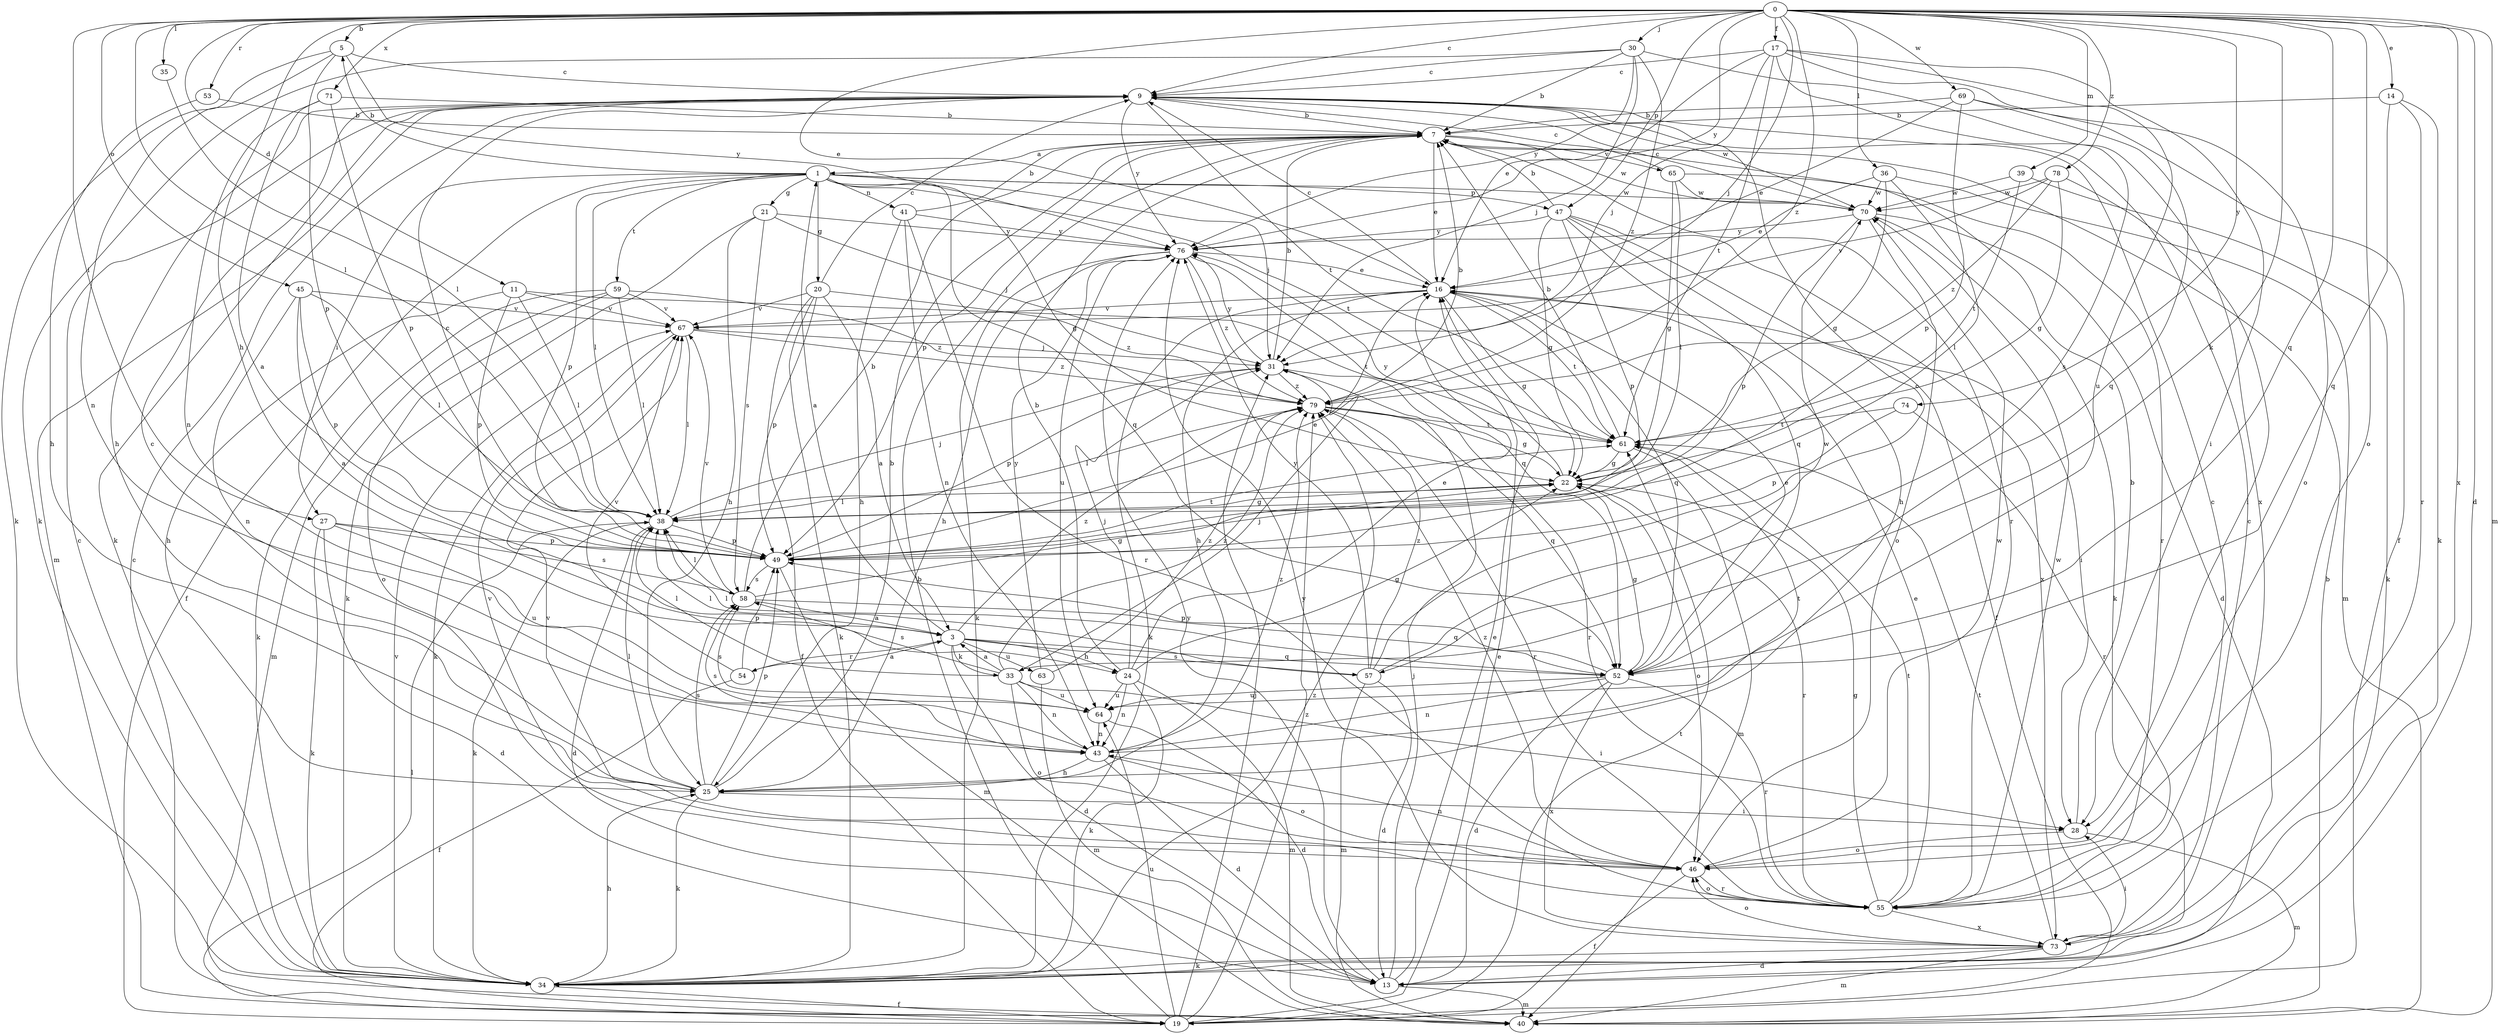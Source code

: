 strict digraph  {
0;
1;
3;
5;
7;
9;
11;
13;
14;
16;
17;
19;
20;
21;
22;
24;
25;
27;
28;
30;
31;
33;
34;
35;
36;
38;
39;
40;
41;
43;
45;
46;
47;
49;
52;
53;
54;
55;
57;
58;
59;
61;
63;
64;
65;
67;
69;
70;
71;
73;
74;
76;
78;
79;
0 -> 5  [label=b];
0 -> 9  [label=c];
0 -> 11  [label=d];
0 -> 13  [label=d];
0 -> 14  [label=e];
0 -> 16  [label=e];
0 -> 17  [label=f];
0 -> 24  [label=h];
0 -> 27  [label=i];
0 -> 30  [label=j];
0 -> 31  [label=j];
0 -> 33  [label=k];
0 -> 35  [label=l];
0 -> 36  [label=l];
0 -> 38  [label=l];
0 -> 39  [label=m];
0 -> 40  [label=m];
0 -> 45  [label=o];
0 -> 46  [label=o];
0 -> 47  [label=p];
0 -> 52  [label=q];
0 -> 53  [label=r];
0 -> 69  [label=w];
0 -> 71  [label=x];
0 -> 73  [label=x];
0 -> 74  [label=y];
0 -> 76  [label=y];
0 -> 78  [label=z];
0 -> 79  [label=z];
1 -> 5  [label=b];
1 -> 19  [label=f];
1 -> 20  [label=g];
1 -> 21  [label=g];
1 -> 22  [label=g];
1 -> 27  [label=i];
1 -> 31  [label=j];
1 -> 38  [label=l];
1 -> 41  [label=n];
1 -> 47  [label=p];
1 -> 49  [label=p];
1 -> 52  [label=q];
1 -> 59  [label=t];
1 -> 61  [label=t];
1 -> 70  [label=w];
3 -> 1  [label=a];
3 -> 13  [label=d];
3 -> 24  [label=h];
3 -> 33  [label=k];
3 -> 52  [label=q];
3 -> 54  [label=r];
3 -> 57  [label=s];
3 -> 63  [label=u];
3 -> 79  [label=z];
5 -> 9  [label=c];
5 -> 34  [label=k];
5 -> 43  [label=n];
5 -> 49  [label=p];
5 -> 76  [label=y];
7 -> 1  [label=a];
7 -> 16  [label=e];
7 -> 49  [label=p];
7 -> 55  [label=r];
7 -> 65  [label=v];
7 -> 70  [label=w];
9 -> 7  [label=b];
9 -> 25  [label=h];
9 -> 34  [label=k];
9 -> 40  [label=m];
9 -> 61  [label=t];
9 -> 70  [label=w];
9 -> 76  [label=y];
11 -> 25  [label=h];
11 -> 38  [label=l];
11 -> 49  [label=p];
11 -> 61  [label=t];
11 -> 67  [label=v];
13 -> 16  [label=e];
13 -> 31  [label=j];
13 -> 40  [label=m];
13 -> 76  [label=y];
14 -> 7  [label=b];
14 -> 34  [label=k];
14 -> 52  [label=q];
14 -> 55  [label=r];
16 -> 9  [label=c];
16 -> 22  [label=g];
16 -> 25  [label=h];
16 -> 28  [label=i];
16 -> 34  [label=k];
16 -> 52  [label=q];
16 -> 61  [label=t];
16 -> 67  [label=v];
17 -> 9  [label=c];
17 -> 16  [label=e];
17 -> 19  [label=f];
17 -> 28  [label=i];
17 -> 31  [label=j];
17 -> 57  [label=s];
17 -> 61  [label=t];
17 -> 64  [label=u];
19 -> 7  [label=b];
19 -> 16  [label=e];
19 -> 31  [label=j];
19 -> 38  [label=l];
19 -> 61  [label=t];
19 -> 64  [label=u];
19 -> 79  [label=z];
20 -> 3  [label=a];
20 -> 9  [label=c];
20 -> 19  [label=f];
20 -> 34  [label=k];
20 -> 49  [label=p];
20 -> 67  [label=v];
20 -> 79  [label=z];
21 -> 25  [label=h];
21 -> 31  [label=j];
21 -> 34  [label=k];
21 -> 58  [label=s];
21 -> 76  [label=y];
22 -> 38  [label=l];
22 -> 46  [label=o];
22 -> 55  [label=r];
22 -> 76  [label=y];
24 -> 7  [label=b];
24 -> 16  [label=e];
24 -> 22  [label=g];
24 -> 31  [label=j];
24 -> 34  [label=k];
24 -> 40  [label=m];
24 -> 43  [label=n];
24 -> 64  [label=u];
25 -> 7  [label=b];
25 -> 9  [label=c];
25 -> 28  [label=i];
25 -> 34  [label=k];
25 -> 38  [label=l];
25 -> 49  [label=p];
25 -> 58  [label=s];
27 -> 13  [label=d];
27 -> 34  [label=k];
27 -> 49  [label=p];
27 -> 58  [label=s];
27 -> 64  [label=u];
28 -> 7  [label=b];
28 -> 40  [label=m];
28 -> 46  [label=o];
30 -> 7  [label=b];
30 -> 9  [label=c];
30 -> 31  [label=j];
30 -> 34  [label=k];
30 -> 73  [label=x];
30 -> 76  [label=y];
30 -> 79  [label=z];
31 -> 7  [label=b];
31 -> 49  [label=p];
31 -> 55  [label=r];
31 -> 76  [label=y];
31 -> 79  [label=z];
33 -> 3  [label=a];
33 -> 28  [label=i];
33 -> 31  [label=j];
33 -> 38  [label=l];
33 -> 43  [label=n];
33 -> 46  [label=o];
33 -> 58  [label=s];
33 -> 64  [label=u];
33 -> 79  [label=z];
34 -> 9  [label=c];
34 -> 19  [label=f];
34 -> 25  [label=h];
34 -> 67  [label=v];
34 -> 79  [label=z];
35 -> 38  [label=l];
36 -> 16  [label=e];
36 -> 22  [label=g];
36 -> 38  [label=l];
36 -> 40  [label=m];
36 -> 70  [label=w];
38 -> 13  [label=d];
38 -> 22  [label=g];
38 -> 31  [label=j];
38 -> 34  [label=k];
38 -> 49  [label=p];
39 -> 34  [label=k];
39 -> 61  [label=t];
39 -> 70  [label=w];
40 -> 7  [label=b];
40 -> 9  [label=c];
41 -> 7  [label=b];
41 -> 25  [label=h];
41 -> 43  [label=n];
41 -> 55  [label=r];
41 -> 76  [label=y];
43 -> 13  [label=d];
43 -> 25  [label=h];
43 -> 46  [label=o];
43 -> 58  [label=s];
43 -> 61  [label=t];
43 -> 79  [label=z];
45 -> 3  [label=a];
45 -> 38  [label=l];
45 -> 43  [label=n];
45 -> 49  [label=p];
45 -> 67  [label=v];
46 -> 19  [label=f];
46 -> 43  [label=n];
46 -> 55  [label=r];
46 -> 67  [label=v];
46 -> 70  [label=w];
46 -> 79  [label=z];
47 -> 7  [label=b];
47 -> 19  [label=f];
47 -> 22  [label=g];
47 -> 25  [label=h];
47 -> 49  [label=p];
47 -> 52  [label=q];
47 -> 73  [label=x];
47 -> 76  [label=y];
49 -> 9  [label=c];
49 -> 16  [label=e];
49 -> 40  [label=m];
49 -> 58  [label=s];
49 -> 61  [label=t];
52 -> 13  [label=d];
52 -> 16  [label=e];
52 -> 22  [label=g];
52 -> 38  [label=l];
52 -> 43  [label=n];
52 -> 49  [label=p];
52 -> 55  [label=r];
52 -> 64  [label=u];
52 -> 73  [label=x];
53 -> 7  [label=b];
53 -> 25  [label=h];
54 -> 3  [label=a];
54 -> 19  [label=f];
54 -> 49  [label=p];
54 -> 67  [label=v];
55 -> 9  [label=c];
55 -> 16  [label=e];
55 -> 22  [label=g];
55 -> 46  [label=o];
55 -> 61  [label=t];
55 -> 67  [label=v];
55 -> 70  [label=w];
55 -> 73  [label=x];
57 -> 9  [label=c];
57 -> 13  [label=d];
57 -> 38  [label=l];
57 -> 40  [label=m];
57 -> 70  [label=w];
57 -> 76  [label=y];
57 -> 79  [label=z];
58 -> 3  [label=a];
58 -> 7  [label=b];
58 -> 22  [label=g];
58 -> 38  [label=l];
58 -> 52  [label=q];
58 -> 67  [label=v];
59 -> 34  [label=k];
59 -> 38  [label=l];
59 -> 40  [label=m];
59 -> 46  [label=o];
59 -> 67  [label=v];
59 -> 79  [label=z];
61 -> 7  [label=b];
61 -> 22  [label=g];
61 -> 40  [label=m];
63 -> 40  [label=m];
63 -> 76  [label=y];
63 -> 79  [label=z];
64 -> 13  [label=d];
64 -> 43  [label=n];
64 -> 58  [label=s];
65 -> 9  [label=c];
65 -> 22  [label=g];
65 -> 38  [label=l];
65 -> 55  [label=r];
65 -> 70  [label=w];
67 -> 31  [label=j];
67 -> 34  [label=k];
67 -> 38  [label=l];
67 -> 79  [label=z];
69 -> 7  [label=b];
69 -> 16  [label=e];
69 -> 46  [label=o];
69 -> 49  [label=p];
69 -> 52  [label=q];
70 -> 9  [label=c];
70 -> 13  [label=d];
70 -> 34  [label=k];
70 -> 46  [label=o];
70 -> 49  [label=p];
70 -> 76  [label=y];
71 -> 3  [label=a];
71 -> 7  [label=b];
71 -> 43  [label=n];
71 -> 49  [label=p];
73 -> 9  [label=c];
73 -> 13  [label=d];
73 -> 28  [label=i];
73 -> 34  [label=k];
73 -> 40  [label=m];
73 -> 46  [label=o];
73 -> 61  [label=t];
73 -> 76  [label=y];
74 -> 49  [label=p];
74 -> 55  [label=r];
74 -> 61  [label=t];
76 -> 16  [label=e];
76 -> 25  [label=h];
76 -> 34  [label=k];
76 -> 52  [label=q];
76 -> 64  [label=u];
76 -> 79  [label=z];
78 -> 22  [label=g];
78 -> 28  [label=i];
78 -> 67  [label=v];
78 -> 70  [label=w];
78 -> 79  [label=z];
79 -> 7  [label=b];
79 -> 22  [label=g];
79 -> 38  [label=l];
79 -> 52  [label=q];
79 -> 55  [label=r];
79 -> 61  [label=t];
}
